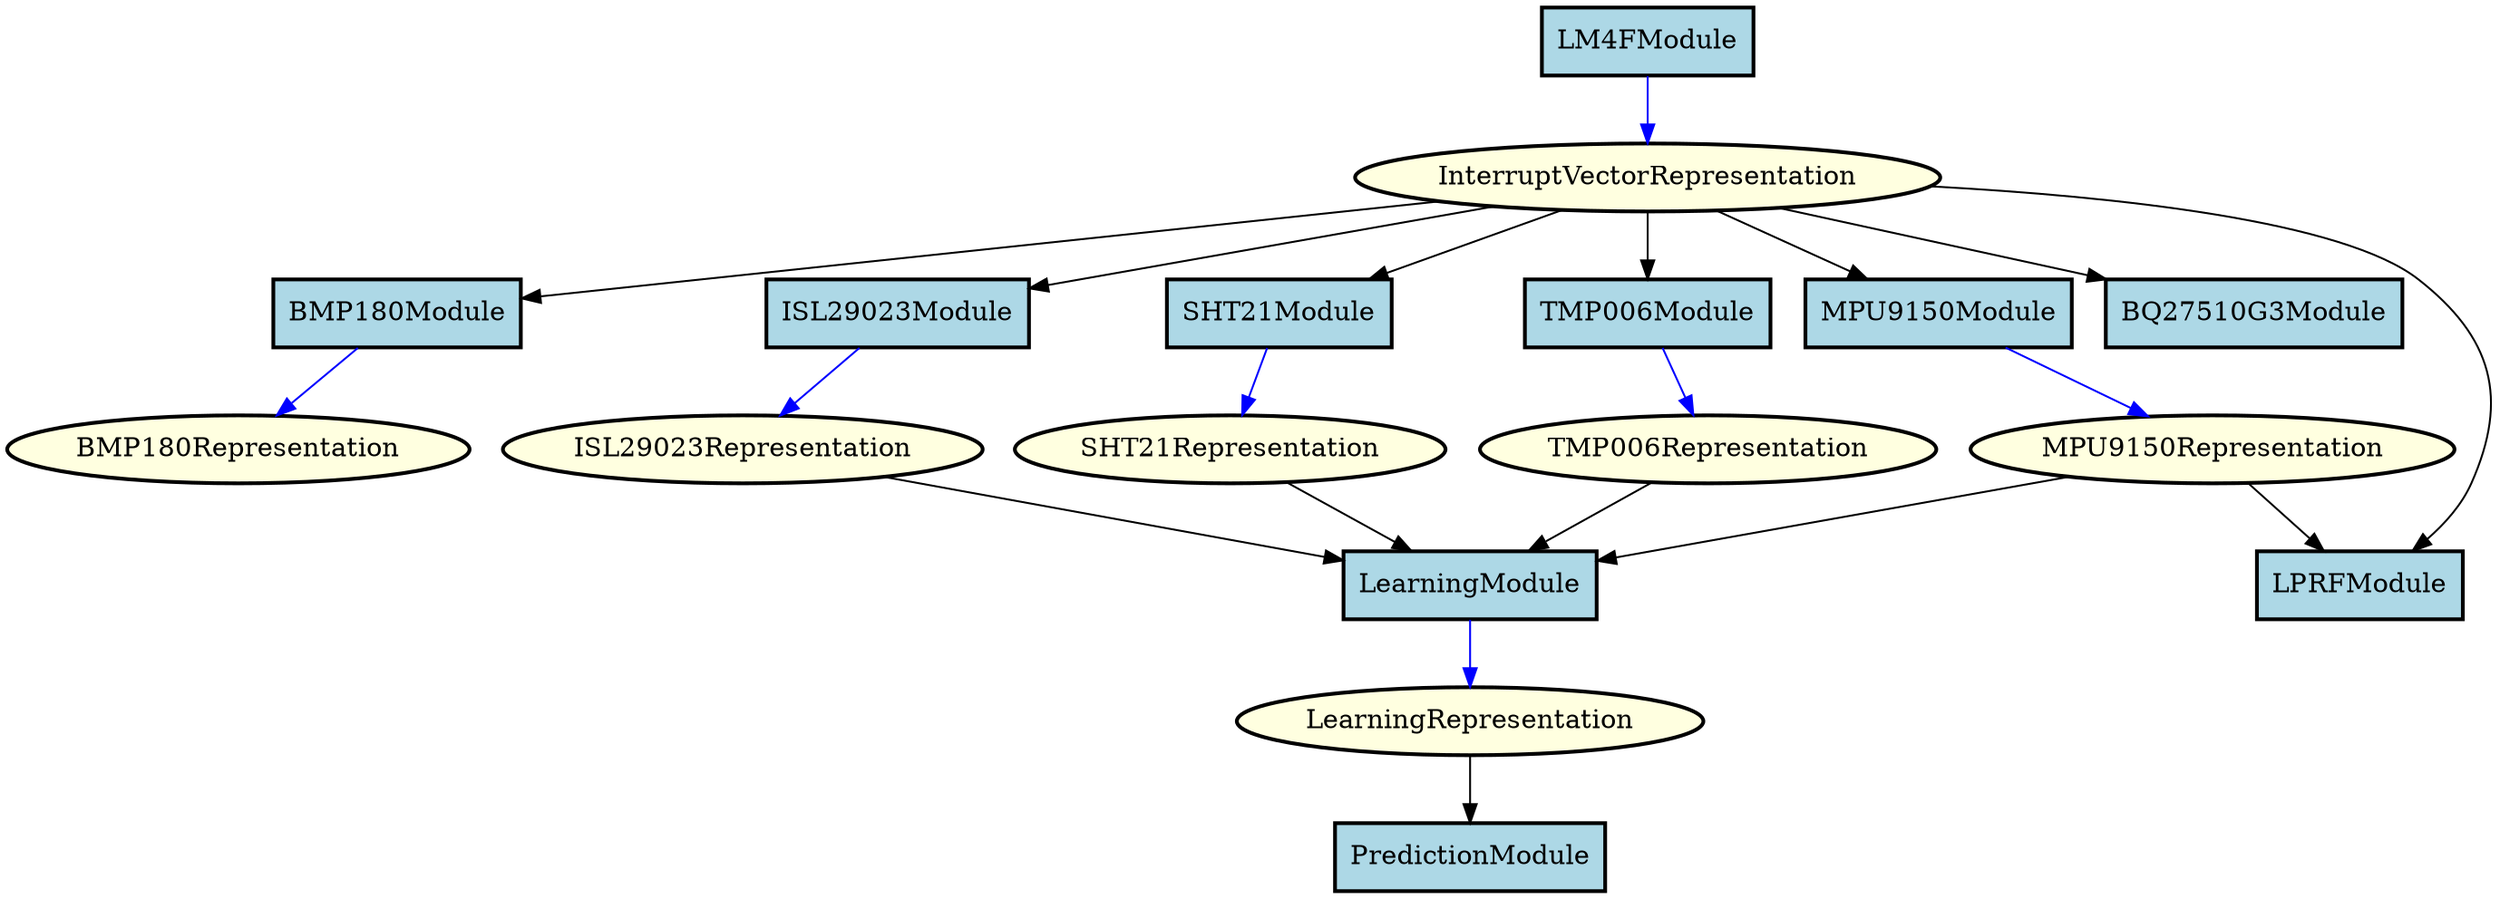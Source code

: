 digraph G {
	 node [shape=box, fillcolor="lightblue", style=filled, penwidth=2]; 
 LM4FModule; 
	 node [shape=ellipse, fillcolor="lightyellow", style=filled, penwidth=2]; 
 InterruptVectorRepresentation; 
	 node [shape=box, fillcolor="lightblue", style=filled, penwidth=2]; 
 BMP180Module; 
	 node [shape=box, fillcolor="lightblue", style=filled, penwidth=2]; 
 ISL29023Module; 
	 node [shape=box, fillcolor="lightblue", style=filled, penwidth=2]; 
 SHT21Module; 
	 node [shape=box, fillcolor="lightblue", style=filled, penwidth=2]; 
 TMP006Module; 
	 node [shape=box, fillcolor="lightblue", style=filled, penwidth=2]; 
 MPU9150Module; 
	 node [shape=box, fillcolor="lightblue", style=filled, penwidth=2]; 
 BQ27510G3Module; 
	 node [shape=ellipse, fillcolor="lightyellow", style=filled, penwidth=2]; 
 BMP180Representation; 
	 node [shape=ellipse, fillcolor="lightyellow", style=filled, penwidth=2]; 
 ISL29023Representation; 
	 node [shape=ellipse, fillcolor="lightyellow", style=filled, penwidth=2]; 
 SHT21Representation; 
	 node [shape=ellipse, fillcolor="lightyellow", style=filled, penwidth=2]; 
 TMP006Representation; 
	 node [shape=ellipse, fillcolor="lightyellow", style=filled, penwidth=2]; 
 MPU9150Representation; 
	 node [shape=box, fillcolor="lightblue", style=filled, penwidth=2]; 
 LPRFModule; 
	 node [shape=box, fillcolor="lightblue", style=filled, penwidth=2]; 
 LearningModule; 
	 node [shape=ellipse, fillcolor="lightyellow", style=filled, penwidth=2]; 
 LearningRepresentation; 
	 node [shape=box, fillcolor="lightblue", style=filled, penwidth=2]; 
 PredictionModule; 


edge [color=blue]; 
	LM4FModule -> InterruptVectorRepresentation; 
edge [color=black]; 
	InterruptVectorRepresentation -> BMP180Module; 
edge [color=black]; 
	InterruptVectorRepresentation -> ISL29023Module; 
edge [color=black]; 
	InterruptVectorRepresentation -> SHT21Module; 
edge [color=black]; 
	InterruptVectorRepresentation -> TMP006Module; 
edge [color=black]; 
	InterruptVectorRepresentation -> MPU9150Module; 
edge [color=black]; 
	InterruptVectorRepresentation -> LPRFModule; 
edge [color=black]; 
	InterruptVectorRepresentation -> BQ27510G3Module; 
edge [color=blue]; 
	BMP180Module -> BMP180Representation; 
edge [color=blue]; 
	ISL29023Module -> ISL29023Representation; 
edge [color=blue]; 
	SHT21Module -> SHT21Representation; 
edge [color=blue]; 
	TMP006Module -> TMP006Representation; 
edge [color=blue]; 
	MPU9150Module -> MPU9150Representation; 
	BQ27510G3Module; 
	BMP180Representation; 
edge [color=black]; 
	ISL29023Representation -> LearningModule; 
edge [color=black]; 
	SHT21Representation -> LearningModule; 
edge [color=black]; 
	TMP006Representation -> LearningModule; 
edge [color=black]; 
	MPU9150Representation -> LPRFModule; 
edge [color=black]; 
	MPU9150Representation -> LearningModule; 
	LPRFModule; 
edge [color=blue]; 
	LearningModule -> LearningRepresentation; 
edge [color=black]; 
	LearningRepresentation -> PredictionModule; 
	PredictionModule; 
edge [color=red]; 
	 fontsize=20; 
} 

